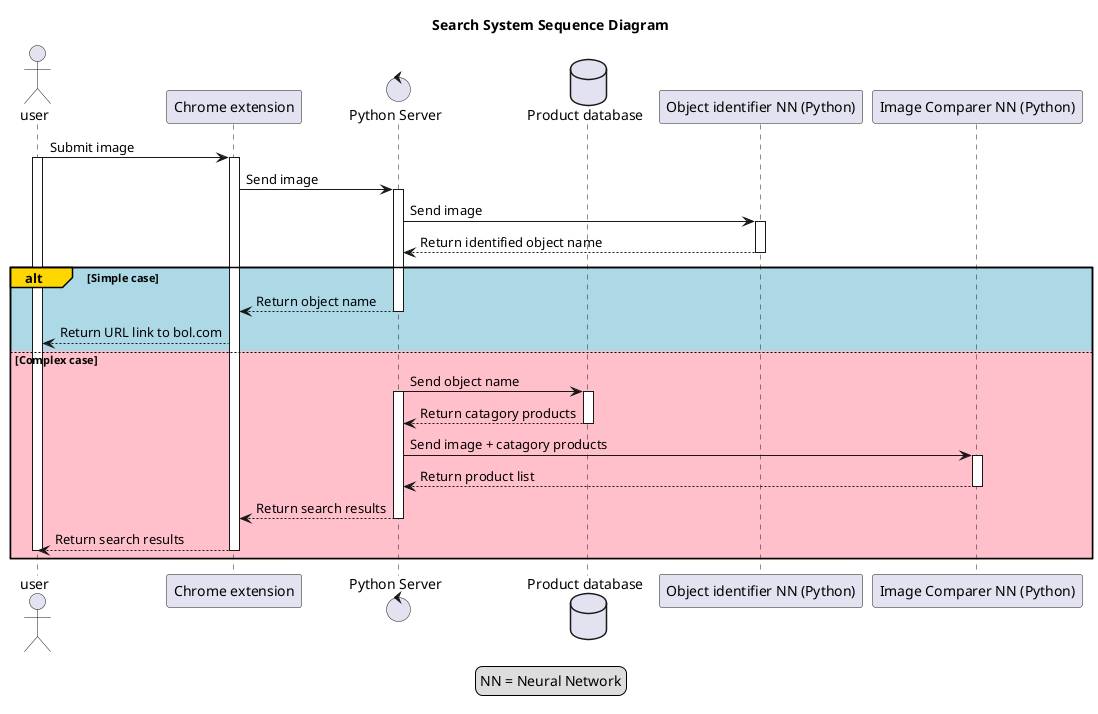 @startuml

title **Search System Sequence Diagram**

actor user as usr
participant "Chrome extension" as ext
control "Python Server" as csh
database "Product database" as db
participant "Object identifier NN (Python)" as obj
participant "Image Comparer NN (Python)" as img

usr -> ext: Submit image
activate usr
activate ext
ext -> csh: Send image
activate csh
csh -> obj: Send image
activate obj

obj --> csh: Return identified object name
deactivate obj

alt#Gold #LightBlue Simple case
    csh --> ext: Return object name
    deactivate csh
    ext --> usr: Return URL link to bol.com

else #Pink Complex case
    csh -> db: Send object name
    activate csh
    activate db
    db --> csh: Return catagory products
    deactivate db
    csh -> img: Send image + catagory products
    activate img
    
    img --> csh: Return product list
    deactivate img

    csh --> ext: Return search results
    deactivate csh
    ext --> usr: Return search results
    deactivate ext
    deactivate usr

    legend
     NN = Neural Network
endlegend
end
@enduml